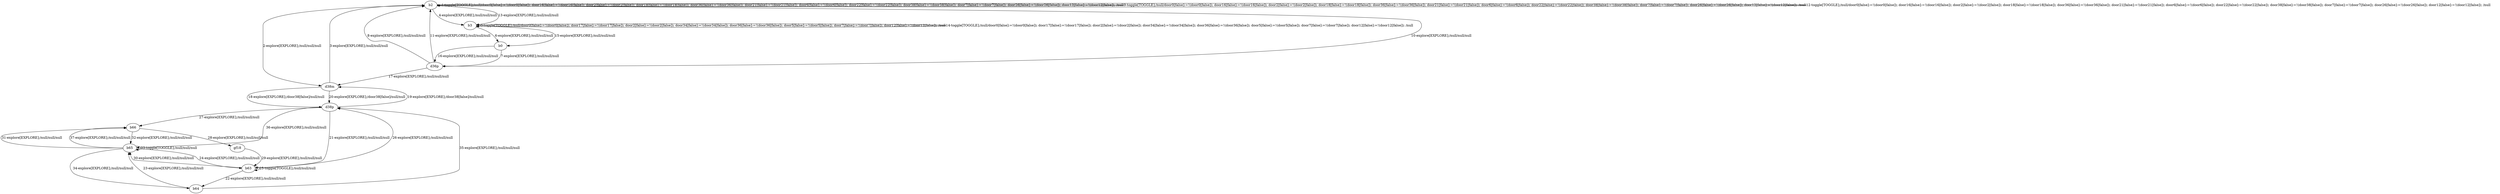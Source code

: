 # Total number of goals covered by this test: 8
# b65 --> b66
# b66 --> gf18
# gf18 --> b63
# b65 --> b63
# d38p --> b66
# b64 --> b65
# b63 --> b64
# b63 --> b63

digraph g {
"b2" -> "b2" [label = "1-toggle[TOGGLE];/null/door0[false]:=!(door0[false]); door16[false]:=!(door16[false]); door2[false]:=!(door2[false]); door18[false]:=!(door18[false]); door36[false]:=!(door36[false]); door21[false]:=!(door21[false]); door6[false]:=!(door6[false]); door22[false]:=!(door22[false]); door38[false]:=!(door38[false]); door7[false]:=!(door7[false]); door26[false]:=!(door26[false]); door12[false]:=!(door12[false]); /null"];
"b2" -> "d38m" [label = "2-explore[EXPLORE];/null/null/null"];
"d38m" -> "b2" [label = "3-explore[EXPLORE];/null/null/null"];
"b2" -> "b3" [label = "4-explore[EXPLORE];/null/null/null"];
"b3" -> "b3" [label = "5-toggle[TOGGLE];/null/door0[false]:=!(door0[false]); door17[false]:=!(door17[false]); door2[false]:=!(door2[false]); door34[false]:=!(door34[false]); door36[false]:=!(door36[false]); door5[false]:=!(door5[false]); door7[false]:=!(door7[false]); door12[false]:=!(door12[false]); /null"];
"b3" -> "b0" [label = "6-explore[EXPLORE];/null/null/null"];
"b0" -> "d36p" [label = "7-explore[EXPLORE];/null/null/null"];
"d36p" -> "b2" [label = "8-explore[EXPLORE];/null/null/null"];
"b2" -> "b2" [label = "9-toggle[TOGGLE];/null/door0[false]:=!(door0[false]); door16[false]:=!(door16[false]); door2[false]:=!(door2[false]); door18[false]:=!(door18[false]); door36[false]:=!(door36[false]); door21[false]:=!(door21[false]); door6[false]:=!(door6[false]); door22[false]:=!(door22[false]); door38[false]:=!(door38[false]); door7[false]:=!(door7[false]); door26[false]:=!(door26[false]); door12[false]:=!(door12[false]); /null"];
"b2" -> "d36p" [label = "10-explore[EXPLORE];/null/null/null"];
"d36p" -> "b2" [label = "11-explore[EXPLORE];/null/null/null"];
"b2" -> "b2" [label = "12-toggle[TOGGLE];/null/door0[false]:=!(door0[false]); door16[false]:=!(door16[false]); door2[false]:=!(door2[false]); door18[false]:=!(door18[false]); door36[false]:=!(door36[false]); door21[false]:=!(door21[false]); door6[false]:=!(door6[false]); door22[false]:=!(door22[false]); door38[false]:=!(door38[false]); door7[false]:=!(door7[false]); door26[false]:=!(door26[false]); door12[false]:=!(door12[false]); /null"];
"b2" -> "b3" [label = "13-explore[EXPLORE];/null/null/null"];
"b3" -> "b3" [label = "14-toggle[TOGGLE];/null/door0[false]:=!(door0[false]); door17[false]:=!(door17[false]); door2[false]:=!(door2[false]); door34[false]:=!(door34[false]); door36[false]:=!(door36[false]); door5[false]:=!(door5[false]); door7[false]:=!(door7[false]); door12[false]:=!(door12[false]); /null"];
"b3" -> "b0" [label = "15-explore[EXPLORE];/null/null/null"];
"b0" -> "d36p" [label = "16-explore[EXPLORE];/null/null/null"];
"d36p" -> "d38m" [label = "17-explore[EXPLORE];/null/null/null"];
"d38m" -> "d38p" [label = "18-explore[EXPLORE];/door38[false]/null/null"];
"d38p" -> "d38m" [label = "19-explore[EXPLORE];/door38[false]/null/null"];
"d38m" -> "d38p" [label = "20-explore[EXPLORE];/door38[false]/null/null"];
"d38p" -> "b63" [label = "21-explore[EXPLORE];/null/null/null"];
"b63" -> "b64" [label = "22-explore[EXPLORE];/null/null/null"];
"b64" -> "b65" [label = "23-explore[EXPLORE];/null/null/null"];
"b65" -> "b63" [label = "24-explore[EXPLORE];/null/null/null"];
"b63" -> "b63" [label = "25-toggle[TOGGLE];/null/null/null"];
"b63" -> "d38p" [label = "26-explore[EXPLORE];/null/null/null"];
"d38p" -> "b66" [label = "27-explore[EXPLORE];/null/null/null"];
"b66" -> "gf18" [label = "28-explore[EXPLORE];/null/null/null"];
"gf18" -> "b63" [label = "29-explore[EXPLORE];/null/null/null"];
"b63" -> "b65" [label = "30-explore[EXPLORE];/null/null/null"];
"b65" -> "b66" [label = "31-explore[EXPLORE];/null/null/null"];
"b66" -> "b65" [label = "32-explore[EXPLORE];/null/null/null"];
"b65" -> "b65" [label = "33-toggle[TOGGLE];/null/null/null"];
"b65" -> "b64" [label = "34-explore[EXPLORE];/null/null/null"];
"b64" -> "d38p" [label = "35-explore[EXPLORE];/null/null/null"];
"d38p" -> "b65" [label = "36-explore[EXPLORE];/null/null/null"];
"b65" -> "b66" [label = "37-explore[EXPLORE];/null/null/null"];
}
